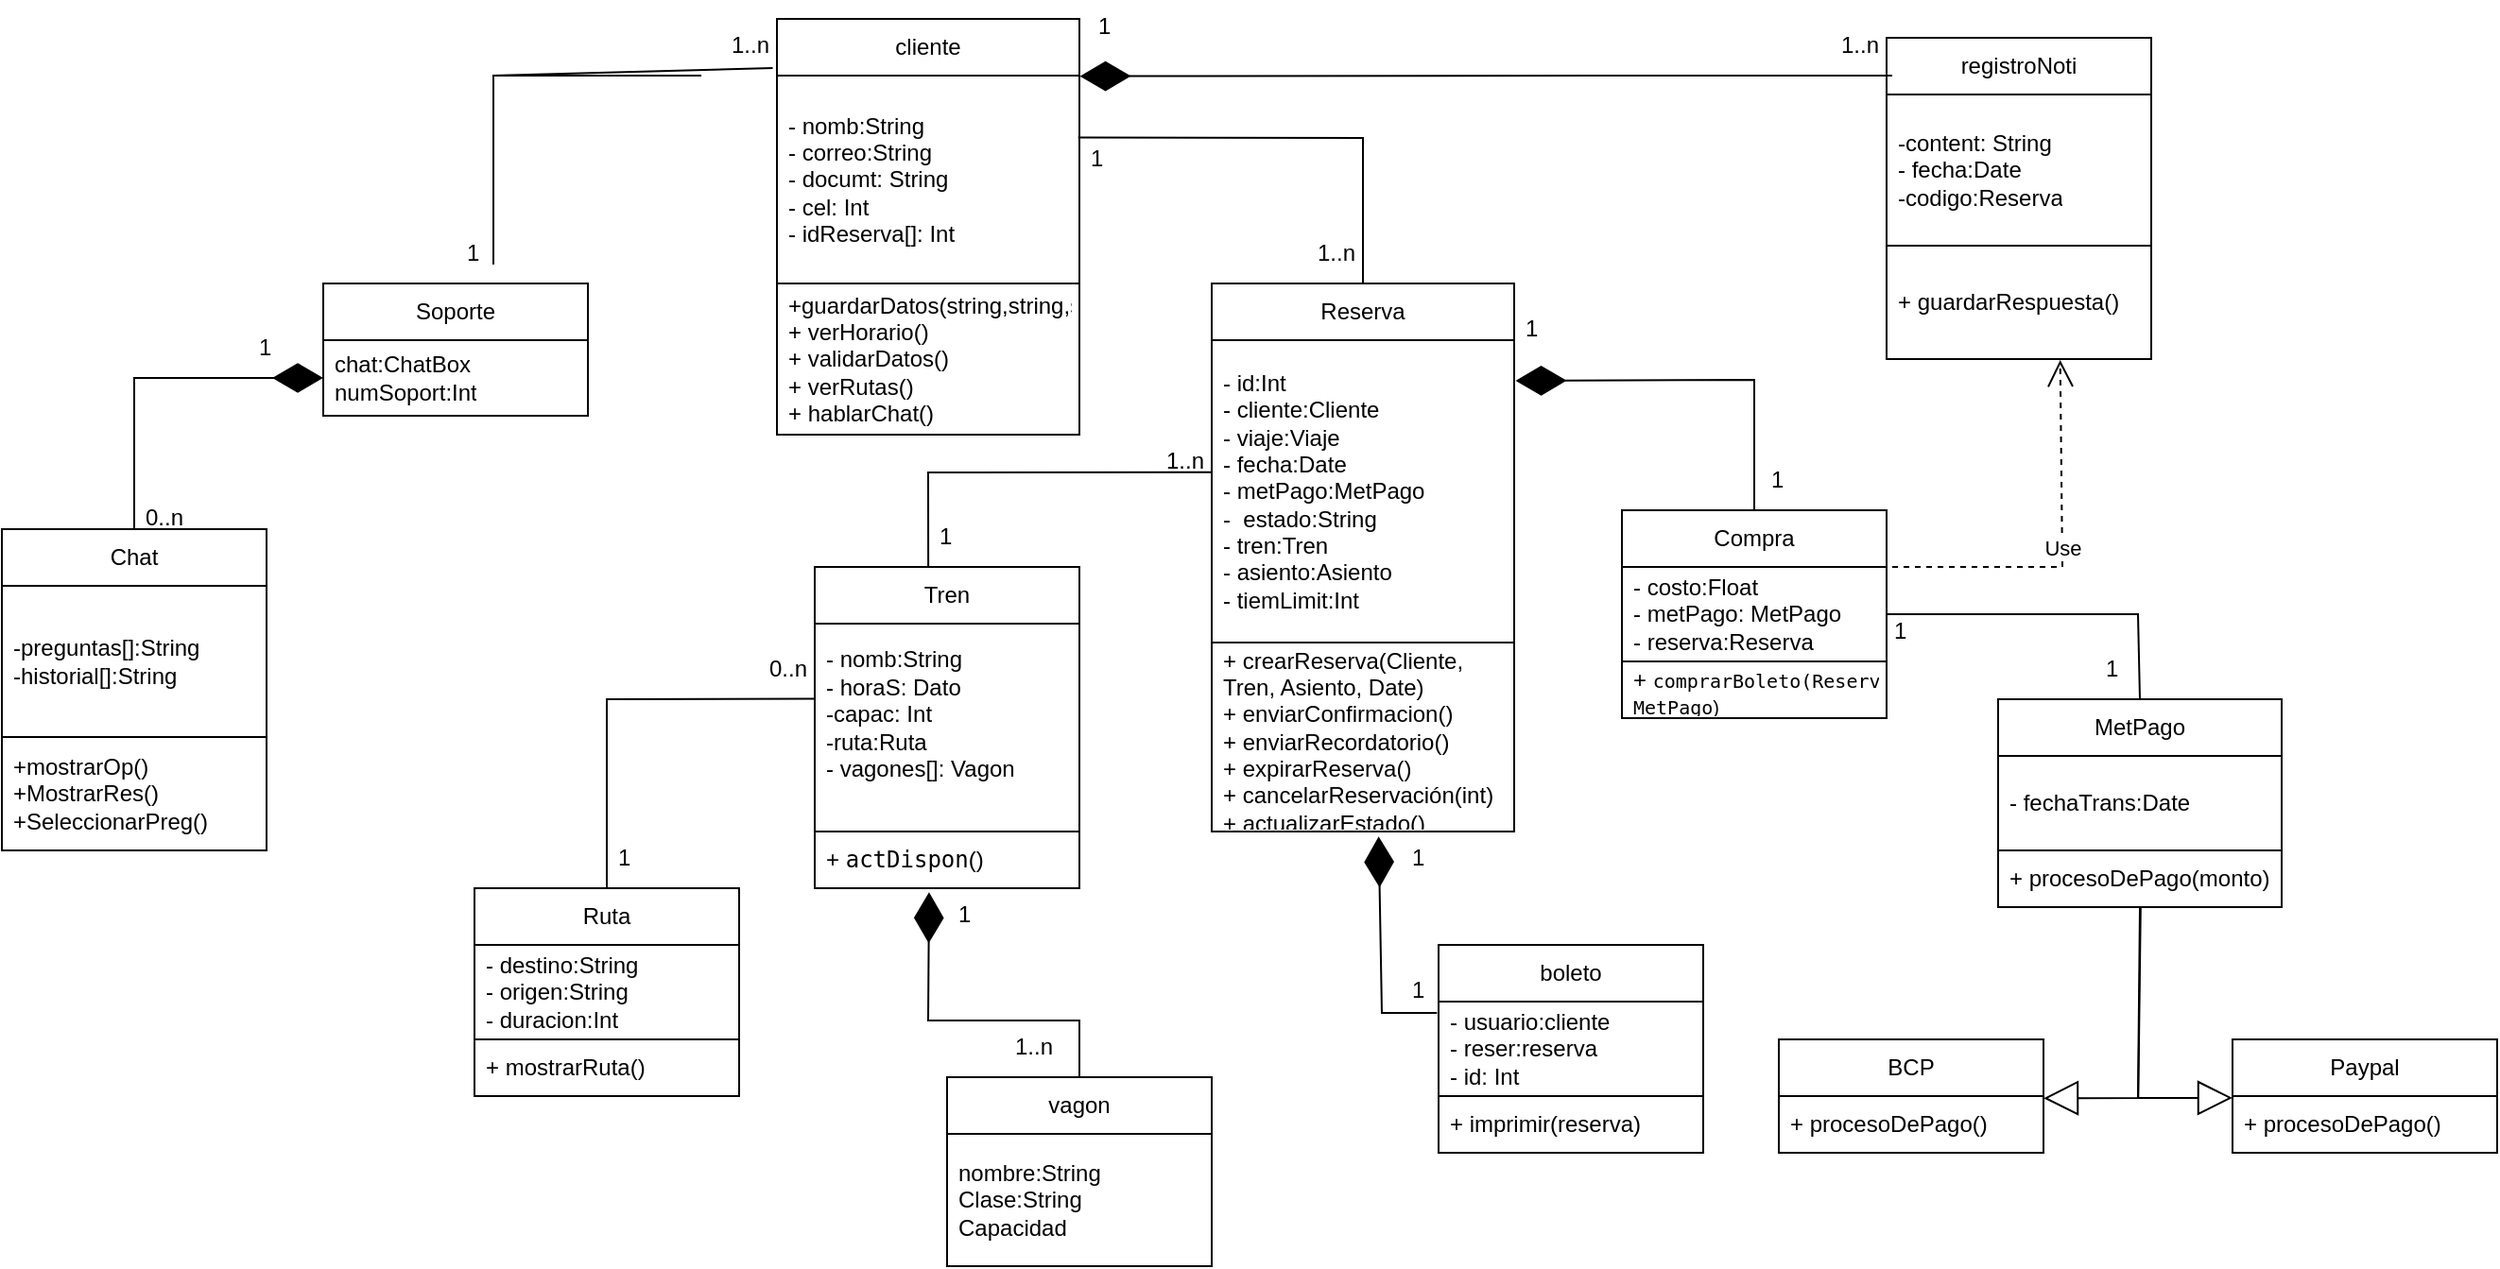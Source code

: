 <mxfile version="27.0.1">
  <diagram name="Página-1" id="nc0Zv5TLXSGAJeCwMNtv">
    <mxGraphModel dx="1122" dy="535" grid="1" gridSize="10" guides="1" tooltips="1" connect="1" arrows="1" fold="1" page="1" pageScale="1" pageWidth="827" pageHeight="1169" math="0" shadow="0">
      <root>
        <mxCell id="0" />
        <mxCell id="1" parent="0" />
        <mxCell id="ogkMOu5biMICqxZUdlQB-2" value="cliente" style="swimlane;fontStyle=0;childLayout=stackLayout;horizontal=1;startSize=30;horizontalStack=0;resizeParent=1;resizeParentMax=0;resizeLast=0;collapsible=1;marginBottom=0;whiteSpace=wrap;html=1;" parent="1" vertex="1">
          <mxGeometry x="240" y="30" width="160" height="220" as="geometry" />
        </mxCell>
        <mxCell id="ogkMOu5biMICqxZUdlQB-3" value="&lt;div&gt;- nomb:String&lt;/div&gt;&lt;div&gt;- correo:String&lt;/div&gt;&lt;div&gt;- documt: String&lt;/div&gt;&lt;div&gt;- cel: Int&lt;/div&gt;&lt;div&gt;- idReserva[]: Int&lt;/div&gt;" style="text;strokeColor=none;fillColor=none;align=left;verticalAlign=middle;spacingLeft=4;spacingRight=4;overflow=hidden;points=[[0,0.5],[1,0.5]];portConstraint=eastwest;rotatable=0;whiteSpace=wrap;html=1;" parent="ogkMOu5biMICqxZUdlQB-2" vertex="1">
          <mxGeometry y="30" width="160" height="110" as="geometry" />
        </mxCell>
        <mxCell id="ogkMOu5biMICqxZUdlQB-4" value="&lt;div&gt;+guardarDatos(string,string,string,int)&lt;/div&gt;&lt;div&gt;+ verHorario()&lt;/div&gt;&lt;div&gt;+ validarDatos()&lt;/div&gt;+ verRutas()&lt;br&gt;+ hablarChat()" style="text;strokeColor=default;fillColor=none;align=left;verticalAlign=middle;spacingLeft=4;spacingRight=4;overflow=hidden;points=[[0,0.5],[1,0.5]];portConstraint=eastwest;rotatable=0;whiteSpace=wrap;html=1;" parent="ogkMOu5biMICqxZUdlQB-2" vertex="1">
          <mxGeometry y="140" width="160" height="80" as="geometry" />
        </mxCell>
        <mxCell id="ogkMOu5biMICqxZUdlQB-6" value="boleto" style="swimlane;fontStyle=0;childLayout=stackLayout;horizontal=1;startSize=30;horizontalStack=0;resizeParent=1;resizeParentMax=0;resizeLast=0;collapsible=1;marginBottom=0;whiteSpace=wrap;html=1;" parent="1" vertex="1">
          <mxGeometry x="590" y="520" width="140" height="110" as="geometry" />
        </mxCell>
        <mxCell id="ogkMOu5biMICqxZUdlQB-7" value="&lt;div&gt;- usuario:cliente&lt;/div&gt;&lt;div&gt;- reser:reserva&lt;/div&gt;&lt;div&gt;- id: Int&lt;/div&gt;" style="text;strokeColor=none;fillColor=none;align=left;verticalAlign=middle;spacingLeft=4;spacingRight=4;overflow=hidden;points=[[0,0.5],[1,0.5]];portConstraint=eastwest;rotatable=0;whiteSpace=wrap;html=1;" parent="ogkMOu5biMICqxZUdlQB-6" vertex="1">
          <mxGeometry y="30" width="140" height="50" as="geometry" />
        </mxCell>
        <mxCell id="ogkMOu5biMICqxZUdlQB-8" value="+ imprimir(reserva)" style="text;strokeColor=default;fillColor=none;align=left;verticalAlign=middle;spacingLeft=4;spacingRight=4;overflow=hidden;points=[[0,0.5],[1,0.5]];portConstraint=eastwest;rotatable=0;whiteSpace=wrap;html=1;" parent="ogkMOu5biMICqxZUdlQB-6" vertex="1">
          <mxGeometry y="80" width="140" height="30" as="geometry" />
        </mxCell>
        <mxCell id="ogkMOu5biMICqxZUdlQB-9" value="Reserva" style="swimlane;fontStyle=0;childLayout=stackLayout;horizontal=1;startSize=30;horizontalStack=0;resizeParent=1;resizeParentMax=0;resizeLast=0;collapsible=1;marginBottom=0;whiteSpace=wrap;html=1;" parent="1" vertex="1">
          <mxGeometry x="470" y="170" width="160" height="290" as="geometry" />
        </mxCell>
        <mxCell id="ogkMOu5biMICqxZUdlQB-10" value="&lt;div&gt;- id:Int&lt;/div&gt;&lt;div&gt;- cliente:Cliente&lt;/div&gt;- viaje:Viaje&lt;br&gt;- fecha:Date&lt;br&gt;- metPago:MetPago&lt;br&gt;-&amp;nbsp; estado:String&lt;br&gt;- tren:Tren&lt;br&gt;- asiento:Asiento&lt;br&gt;&lt;div&gt;- tiemLimit:Int&lt;/div&gt;" style="text;strokeColor=none;fillColor=none;align=left;verticalAlign=middle;spacingLeft=4;spacingRight=4;overflow=hidden;points=[[0,0.5],[1,0.5]];portConstraint=eastwest;rotatable=0;whiteSpace=wrap;html=1;" parent="ogkMOu5biMICqxZUdlQB-9" vertex="1">
          <mxGeometry y="30" width="160" height="160" as="geometry" />
        </mxCell>
        <mxCell id="ogkMOu5biMICqxZUdlQB-11" value="&lt;div&gt;+ &lt;code&gt;&lt;font face=&quot;Helvetica&quot;&gt;crearReserva(Cliente, Tren, Asiento, Date)&lt;/font&gt;&lt;/code&gt;&lt;/div&gt;&lt;div&gt;+ enviarConfirmacion()&lt;/div&gt;&lt;div&gt;+ enviarRecordatorio()&lt;/div&gt;+ expirarReserva()&lt;br&gt;+ cancelarReservación(int)&lt;br&gt;+ actualizarEstado()" style="text;strokeColor=default;fillColor=none;align=left;verticalAlign=middle;spacingLeft=4;spacingRight=4;overflow=hidden;points=[[0,0.5],[1,0.5]];portConstraint=eastwest;rotatable=0;whiteSpace=wrap;html=1;" parent="ogkMOu5biMICqxZUdlQB-9" vertex="1">
          <mxGeometry y="190" width="160" height="100" as="geometry" />
        </mxCell>
        <mxCell id="ogkMOu5biMICqxZUdlQB-12" value="Compra" style="swimlane;fontStyle=0;childLayout=stackLayout;horizontal=1;startSize=30;horizontalStack=0;resizeParent=1;resizeParentMax=0;resizeLast=0;collapsible=1;marginBottom=0;whiteSpace=wrap;html=1;" parent="1" vertex="1">
          <mxGeometry x="687" y="290" width="140" height="110" as="geometry" />
        </mxCell>
        <mxCell id="ogkMOu5biMICqxZUdlQB-13" value="&lt;div&gt;- costo:Float&lt;/div&gt;&lt;div&gt;- metPago: MetPago&lt;/div&gt;&lt;div&gt;- reserva:Reserva&lt;/div&gt;" style="text;strokeColor=none;fillColor=none;align=left;verticalAlign=middle;spacingLeft=4;spacingRight=4;overflow=hidden;points=[[0,0.5],[1,0.5]];portConstraint=eastwest;rotatable=0;whiteSpace=wrap;html=1;" parent="ogkMOu5biMICqxZUdlQB-12" vertex="1">
          <mxGeometry y="30" width="140" height="50" as="geometry" />
        </mxCell>
        <mxCell id="ogkMOu5biMICqxZUdlQB-14" value="&lt;font face=&quot;Helvetica&quot;&gt;+&amp;nbsp;&lt;font style=&quot;font-size: 10px;&quot;&gt;&lt;code&gt;comprarBoleto(Reserva, MetPago&lt;/code&gt;)&lt;/font&gt;&lt;/font&gt;" style="text;strokeColor=default;fillColor=none;align=left;verticalAlign=middle;spacingLeft=4;spacingRight=4;overflow=hidden;points=[[0,0.5],[1,0.5]];portConstraint=eastwest;rotatable=0;whiteSpace=wrap;html=1;" parent="ogkMOu5biMICqxZUdlQB-12" vertex="1">
          <mxGeometry y="80" width="140" height="30" as="geometry" />
        </mxCell>
        <mxCell id="ogkMOu5biMICqxZUdlQB-15" value="MetPago" style="swimlane;fontStyle=0;childLayout=stackLayout;horizontal=1;startSize=30;horizontalStack=0;resizeParent=1;resizeParentMax=0;resizeLast=0;collapsible=1;marginBottom=0;whiteSpace=wrap;html=1;" parent="1" vertex="1">
          <mxGeometry x="886" y="390" width="150" height="110" as="geometry" />
        </mxCell>
        <mxCell id="ogkMOu5biMICqxZUdlQB-16" value="- fechaTrans:Date" style="text;strokeColor=none;fillColor=none;align=left;verticalAlign=middle;spacingLeft=4;spacingRight=4;overflow=hidden;points=[[0,0.5],[1,0.5]];portConstraint=eastwest;rotatable=0;whiteSpace=wrap;html=1;" parent="ogkMOu5biMICqxZUdlQB-15" vertex="1">
          <mxGeometry y="30" width="150" height="50" as="geometry" />
        </mxCell>
        <mxCell id="ogkMOu5biMICqxZUdlQB-17" value="+ procesoDePago(monto)" style="text;strokeColor=default;fillColor=none;align=left;verticalAlign=middle;spacingLeft=4;spacingRight=4;overflow=hidden;points=[[0,0.5],[1,0.5]];portConstraint=eastwest;rotatable=0;whiteSpace=wrap;html=1;" parent="ogkMOu5biMICqxZUdlQB-15" vertex="1">
          <mxGeometry y="80" width="150" height="30" as="geometry" />
        </mxCell>
        <mxCell id="ogkMOu5biMICqxZUdlQB-18" value="BCP" style="swimlane;fontStyle=0;childLayout=stackLayout;horizontal=1;startSize=30;horizontalStack=0;resizeParent=1;resizeParentMax=0;resizeLast=0;collapsible=1;marginBottom=0;whiteSpace=wrap;html=1;" parent="1" vertex="1">
          <mxGeometry x="770" y="570" width="140" height="60" as="geometry" />
        </mxCell>
        <mxCell id="ogkMOu5biMICqxZUdlQB-20" value="+ procesoDePago()" style="text;strokeColor=default;fillColor=none;align=left;verticalAlign=middle;spacingLeft=4;spacingRight=4;overflow=hidden;points=[[0,0.5],[1,0.5]];portConstraint=eastwest;rotatable=0;whiteSpace=wrap;html=1;" parent="ogkMOu5biMICqxZUdlQB-18" vertex="1">
          <mxGeometry y="30" width="140" height="30" as="geometry" />
        </mxCell>
        <mxCell id="ogkMOu5biMICqxZUdlQB-21" value="Paypal" style="swimlane;fontStyle=0;childLayout=stackLayout;horizontal=1;startSize=30;horizontalStack=0;resizeParent=1;resizeParentMax=0;resizeLast=0;collapsible=1;marginBottom=0;whiteSpace=wrap;html=1;" parent="1" vertex="1">
          <mxGeometry x="1010" y="570" width="140" height="60" as="geometry" />
        </mxCell>
        <mxCell id="ogkMOu5biMICqxZUdlQB-22" value="+ procesoDePago()" style="text;strokeColor=default;fillColor=none;align=left;verticalAlign=middle;spacingLeft=4;spacingRight=4;overflow=hidden;points=[[0,0.5],[1,0.5]];portConstraint=eastwest;rotatable=0;whiteSpace=wrap;html=1;" parent="ogkMOu5biMICqxZUdlQB-21" vertex="1">
          <mxGeometry y="30" width="140" height="30" as="geometry" />
        </mxCell>
        <mxCell id="ogkMOu5biMICqxZUdlQB-29" value="Ruta" style="swimlane;fontStyle=0;childLayout=stackLayout;horizontal=1;startSize=30;horizontalStack=0;resizeParent=1;resizeParentMax=0;resizeLast=0;collapsible=1;marginBottom=0;whiteSpace=wrap;html=1;" parent="1" vertex="1">
          <mxGeometry x="80" y="490" width="140" height="110" as="geometry" />
        </mxCell>
        <mxCell id="ogkMOu5biMICqxZUdlQB-30" value="&lt;div&gt;- destino:String&lt;/div&gt;&lt;div&gt;- origen:String&lt;/div&gt;&lt;div&gt;- duracion:Int&lt;/div&gt;" style="text;strokeColor=none;fillColor=none;align=left;verticalAlign=middle;spacingLeft=4;spacingRight=4;overflow=hidden;points=[[0,0.5],[1,0.5]];portConstraint=eastwest;rotatable=0;whiteSpace=wrap;html=1;" parent="ogkMOu5biMICqxZUdlQB-29" vertex="1">
          <mxGeometry y="30" width="140" height="50" as="geometry" />
        </mxCell>
        <mxCell id="ogkMOu5biMICqxZUdlQB-31" value="+ mostrarRuta()" style="text;strokeColor=default;fillColor=none;align=left;verticalAlign=middle;spacingLeft=4;spacingRight=4;overflow=hidden;points=[[0,0.5],[1,0.5]];portConstraint=eastwest;rotatable=0;whiteSpace=wrap;html=1;" parent="ogkMOu5biMICqxZUdlQB-29" vertex="1">
          <mxGeometry y="80" width="140" height="30" as="geometry" />
        </mxCell>
        <mxCell id="ogkMOu5biMICqxZUdlQB-32" value="Tren" style="swimlane;fontStyle=0;childLayout=stackLayout;horizontal=1;startSize=30;horizontalStack=0;resizeParent=1;resizeParentMax=0;resizeLast=0;collapsible=1;marginBottom=0;whiteSpace=wrap;html=1;" parent="1" vertex="1">
          <mxGeometry x="260" y="320" width="140" height="170" as="geometry" />
        </mxCell>
        <mxCell id="ogkMOu5biMICqxZUdlQB-33" value="&lt;div&gt;- nomb:String&lt;/div&gt;&lt;div&gt;- horaS: Dato&lt;/div&gt;&lt;div&gt;-capac: Int&lt;/div&gt;&lt;div&gt;-ruta:Ruta&lt;/div&gt;&lt;div&gt;- vagones[]: Vagon&lt;/div&gt;&lt;div&gt;&lt;br&gt;&lt;/div&gt;" style="text;strokeColor=none;fillColor=none;align=left;verticalAlign=middle;spacingLeft=4;spacingRight=4;overflow=hidden;points=[[0,0.5],[1,0.5]];portConstraint=eastwest;rotatable=0;whiteSpace=wrap;html=1;" parent="ogkMOu5biMICqxZUdlQB-32" vertex="1">
          <mxGeometry y="30" width="140" height="110" as="geometry" />
        </mxCell>
        <mxCell id="ogkMOu5biMICqxZUdlQB-34" value="+&amp;nbsp;&lt;code data-end=&quot;497&quot; data-start=&quot;486&quot;&gt;actDispon&lt;/code&gt;()" style="text;strokeColor=default;fillColor=none;align=left;verticalAlign=middle;spacingLeft=4;spacingRight=4;overflow=hidden;points=[[0,0.5],[1,0.5]];portConstraint=eastwest;rotatable=0;whiteSpace=wrap;html=1;" parent="ogkMOu5biMICqxZUdlQB-32" vertex="1">
          <mxGeometry y="140" width="140" height="30" as="geometry" />
        </mxCell>
        <mxCell id="ogkMOu5biMICqxZUdlQB-35" value="Chat" style="swimlane;fontStyle=0;childLayout=stackLayout;horizontal=1;startSize=30;horizontalStack=0;resizeParent=1;resizeParentMax=0;resizeLast=0;collapsible=1;marginBottom=0;whiteSpace=wrap;html=1;" parent="1" vertex="1">
          <mxGeometry x="-170" y="300" width="140" height="170" as="geometry" />
        </mxCell>
        <mxCell id="ogkMOu5biMICqxZUdlQB-36" value="-preguntas[]:String&lt;br&gt;-historial[]:String" style="text;strokeColor=none;fillColor=none;align=left;verticalAlign=middle;spacingLeft=4;spacingRight=4;overflow=hidden;points=[[0,0.5],[1,0.5]];portConstraint=eastwest;rotatable=0;whiteSpace=wrap;html=1;" parent="ogkMOu5biMICqxZUdlQB-35" vertex="1">
          <mxGeometry y="30" width="140" height="80" as="geometry" />
        </mxCell>
        <mxCell id="ogkMOu5biMICqxZUdlQB-37" value="+mostrarOp()&lt;br&gt;+MostrarRes()&lt;br&gt;+SeleccionarPreg()" style="text;strokeColor=default;fillColor=none;align=left;verticalAlign=middle;spacingLeft=4;spacingRight=4;overflow=hidden;points=[[0,0.5],[1,0.5]];portConstraint=eastwest;rotatable=0;whiteSpace=wrap;html=1;" parent="ogkMOu5biMICqxZUdlQB-35" vertex="1">
          <mxGeometry y="110" width="140" height="60" as="geometry" />
        </mxCell>
        <mxCell id="ogkMOu5biMICqxZUdlQB-38" value="Soporte" style="swimlane;fontStyle=0;childLayout=stackLayout;horizontal=1;startSize=30;horizontalStack=0;resizeParent=1;resizeParentMax=0;resizeLast=0;collapsible=1;marginBottom=0;whiteSpace=wrap;html=1;" parent="1" vertex="1">
          <mxGeometry y="170" width="140" height="70" as="geometry" />
        </mxCell>
        <mxCell id="ogkMOu5biMICqxZUdlQB-39" value="chat:ChatBox&lt;br&gt;numSoport:Int" style="text;strokeColor=none;fillColor=none;align=left;verticalAlign=middle;spacingLeft=4;spacingRight=4;overflow=hidden;points=[[0,0.5],[1,0.5]];portConstraint=eastwest;rotatable=0;whiteSpace=wrap;html=1;" parent="ogkMOu5biMICqxZUdlQB-38" vertex="1">
          <mxGeometry y="30" width="140" height="40" as="geometry" />
        </mxCell>
        <mxCell id="ogkMOu5biMICqxZUdlQB-45" value="registroNoti" style="swimlane;fontStyle=0;childLayout=stackLayout;horizontal=1;startSize=30;horizontalStack=0;resizeParent=1;resizeParentMax=0;resizeLast=0;collapsible=1;marginBottom=0;whiteSpace=wrap;html=1;" parent="1" vertex="1">
          <mxGeometry x="827" y="40" width="140" height="170" as="geometry" />
        </mxCell>
        <mxCell id="ogkMOu5biMICqxZUdlQB-46" value="-content: String&lt;br&gt;- fecha:Date&lt;br&gt;-codigo:Reserva" style="text;strokeColor=none;fillColor=none;align=left;verticalAlign=middle;spacingLeft=4;spacingRight=4;overflow=hidden;points=[[0,0.5],[1,0.5]];portConstraint=eastwest;rotatable=0;whiteSpace=wrap;html=1;" parent="ogkMOu5biMICqxZUdlQB-45" vertex="1">
          <mxGeometry y="30" width="140" height="80" as="geometry" />
        </mxCell>
        <mxCell id="ogkMOu5biMICqxZUdlQB-47" value="+ guardarRespuesta()" style="text;strokeColor=default;fillColor=none;align=left;verticalAlign=middle;spacingLeft=4;spacingRight=4;overflow=hidden;points=[[0,0.5],[1,0.5]];portConstraint=eastwest;rotatable=0;whiteSpace=wrap;html=1;" parent="ogkMOu5biMICqxZUdlQB-45" vertex="1">
          <mxGeometry y="110" width="140" height="60" as="geometry" />
        </mxCell>
        <mxCell id="ogkMOu5biMICqxZUdlQB-48" value="" style="endArrow=none;html=1;rounded=0;entryX=0.5;entryY=0;entryDx=0;entryDy=0;exitX=0.996;exitY=0.298;exitDx=0;exitDy=0;exitPerimeter=0;" parent="1" source="ogkMOu5biMICqxZUdlQB-3" target="ogkMOu5biMICqxZUdlQB-9" edge="1">
          <mxGeometry width="50" height="50" relative="1" as="geometry">
            <mxPoint x="420" y="210" as="sourcePoint" />
            <mxPoint x="470" y="160" as="targetPoint" />
            <Array as="points">
              <mxPoint x="550" y="93" />
            </Array>
          </mxGeometry>
        </mxCell>
        <mxCell id="ogkMOu5biMICqxZUdlQB-51" value="" style="endArrow=diamondThin;endFill=1;endSize=24;html=1;rounded=0;entryX=1.005;entryY=0.134;entryDx=0;entryDy=0;entryPerimeter=0;exitX=0.5;exitY=0;exitDx=0;exitDy=0;" parent="1" source="ogkMOu5biMICqxZUdlQB-12" target="ogkMOu5biMICqxZUdlQB-10" edge="1">
          <mxGeometry width="160" relative="1" as="geometry">
            <mxPoint x="540" y="340" as="sourcePoint" />
            <mxPoint x="700" y="340" as="targetPoint" />
            <Array as="points">
              <mxPoint x="757" y="221" />
            </Array>
          </mxGeometry>
        </mxCell>
        <mxCell id="ogkMOu5biMICqxZUdlQB-53" value="" style="endArrow=none;html=1;rounded=0;entryX=0.5;entryY=0;entryDx=0;entryDy=0;exitX=1;exitY=0.5;exitDx=0;exitDy=0;" parent="1" source="ogkMOu5biMICqxZUdlQB-13" target="ogkMOu5biMICqxZUdlQB-15" edge="1">
          <mxGeometry width="50" height="50" relative="1" as="geometry">
            <mxPoint x="940" y="370" as="sourcePoint" />
            <mxPoint x="990" y="320" as="targetPoint" />
            <Array as="points">
              <mxPoint x="960" y="345" />
            </Array>
          </mxGeometry>
        </mxCell>
        <mxCell id="ogkMOu5biMICqxZUdlQB-56" value="" style="endArrow=none;html=1;rounded=0;entryX=1.008;entryY=0.992;entryDx=0;entryDy=0;exitX=0.5;exitY=0;exitDx=0;exitDy=0;entryPerimeter=0;" parent="1" source="ogkMOu5biMICqxZUdlQB-29" target="Q_PMKFOHTq-ssS7IUete-23" edge="1">
          <mxGeometry width="50" height="50" relative="1" as="geometry">
            <mxPoint x="140" y="460" as="sourcePoint" />
            <mxPoint x="190" y="410" as="targetPoint" />
            <Array as="points">
              <mxPoint x="150" y="390" />
            </Array>
          </mxGeometry>
        </mxCell>
        <mxCell id="ogkMOu5biMICqxZUdlQB-57" value="" style="endArrow=none;html=1;rounded=0;entryX=0;entryY=0.437;entryDx=0;entryDy=0;exitX=0.429;exitY=0;exitDx=0;exitDy=0;entryPerimeter=0;exitPerimeter=0;" parent="1" source="ogkMOu5biMICqxZUdlQB-32" target="ogkMOu5biMICqxZUdlQB-10" edge="1">
          <mxGeometry width="50" height="50" relative="1" as="geometry">
            <mxPoint x="160" y="500" as="sourcePoint" />
            <mxPoint x="270" y="400" as="targetPoint" />
            <Array as="points">
              <mxPoint x="320" y="270" />
            </Array>
          </mxGeometry>
        </mxCell>
        <mxCell id="ogkMOu5biMICqxZUdlQB-63" value="" style="endArrow=diamondThin;endFill=1;endSize=24;html=1;rounded=0;entryX=0;entryY=0.5;entryDx=0;entryDy=0;exitX=0.5;exitY=0;exitDx=0;exitDy=0;" parent="1" source="ogkMOu5biMICqxZUdlQB-35" target="ogkMOu5biMICqxZUdlQB-39" edge="1">
          <mxGeometry width="160" relative="1" as="geometry">
            <mxPoint x="60" y="260" as="sourcePoint" />
            <mxPoint x="220" y="260" as="targetPoint" />
            <Array as="points">
              <mxPoint x="-100" y="220" />
            </Array>
          </mxGeometry>
        </mxCell>
        <mxCell id="Q_PMKFOHTq-ssS7IUete-1" value="" style="endArrow=diamondThin;endFill=1;endSize=24;html=1;rounded=0;entryX=1.002;entryY=0.003;entryDx=0;entryDy=0;entryPerimeter=0;exitX=0.021;exitY=0.118;exitDx=0;exitDy=0;exitPerimeter=0;" parent="1" source="ogkMOu5biMICqxZUdlQB-45" target="ogkMOu5biMICqxZUdlQB-3" edge="1">
          <mxGeometry width="160" relative="1" as="geometry">
            <mxPoint x="673" y="129" as="sourcePoint" />
            <mxPoint x="547" y="60" as="targetPoint" />
            <Array as="points">
              <mxPoint x="673" y="60" />
            </Array>
          </mxGeometry>
        </mxCell>
        <mxCell id="Q_PMKFOHTq-ssS7IUete-2" value="Use" style="endArrow=open;endSize=12;dashed=1;html=1;rounded=0;entryX=0.656;entryY=1.008;entryDx=0;entryDy=0;entryPerimeter=0;" parent="1" target="ogkMOu5biMICqxZUdlQB-47" edge="1">
          <mxGeometry width="160" relative="1" as="geometry">
            <mxPoint x="830" y="320" as="sourcePoint" />
            <mxPoint x="935.36" y="230" as="targetPoint" />
            <Array as="points">
              <mxPoint x="920" y="320" />
            </Array>
          </mxGeometry>
        </mxCell>
        <mxCell id="Q_PMKFOHTq-ssS7IUete-3" value="" style="endArrow=block;endSize=16;endFill=0;html=1;rounded=0;exitX=0.509;exitY=0.967;exitDx=0;exitDy=0;exitPerimeter=0;entryX=0.999;entryY=0.005;entryDx=0;entryDy=0;entryPerimeter=0;" parent="1" edge="1">
          <mxGeometry x="-0.598" y="49" width="160" relative="1" as="geometry">
            <mxPoint x="961.4" y="500" as="sourcePoint" />
            <mxPoint x="910.0" y="601.14" as="targetPoint" />
            <Array as="points">
              <mxPoint x="960.14" y="600.99" />
            </Array>
            <mxPoint as="offset" />
          </mxGeometry>
        </mxCell>
        <mxCell id="Q_PMKFOHTq-ssS7IUete-4" value="" style="endArrow=block;endSize=16;endFill=0;html=1;rounded=0;exitX=0.509;exitY=0.967;exitDx=0;exitDy=0;exitPerimeter=0;entryX=0;entryY=0.033;entryDx=0;entryDy=0;entryPerimeter=0;" parent="1" target="ogkMOu5biMICqxZUdlQB-22" edge="1">
          <mxGeometry x="0.061" y="-10" width="160" relative="1" as="geometry">
            <mxPoint x="961" y="500" as="sourcePoint" />
            <mxPoint x="910" y="601" as="targetPoint" />
            <Array as="points">
              <mxPoint x="960" y="601" />
            </Array>
            <mxPoint as="offset" />
          </mxGeometry>
        </mxCell>
        <mxCell id="Q_PMKFOHTq-ssS7IUete-5" value="1" style="text;strokeColor=none;fillColor=none;align=left;verticalAlign=top;spacingLeft=4;spacingRight=4;overflow=hidden;rotatable=0;points=[[0,0.5],[1,0.5]];portConstraint=eastwest;whiteSpace=wrap;html=1;" parent="1" vertex="1">
          <mxGeometry x="400" y="90" width="20" height="30" as="geometry" />
        </mxCell>
        <mxCell id="Q_PMKFOHTq-ssS7IUete-6" value="1..n" style="text;strokeColor=none;fillColor=none;align=left;verticalAlign=top;spacingLeft=4;spacingRight=4;overflow=hidden;rotatable=0;points=[[0,0.5],[1,0.5]];portConstraint=eastwest;whiteSpace=wrap;html=1;" parent="1" vertex="1">
          <mxGeometry x="520" y="140" width="30" height="30" as="geometry" />
        </mxCell>
        <mxCell id="Q_PMKFOHTq-ssS7IUete-7" value="1" style="text;strokeColor=none;fillColor=none;align=left;verticalAlign=top;spacingLeft=4;spacingRight=4;overflow=hidden;rotatable=0;points=[[0,0.5],[1,0.5]];portConstraint=eastwest;whiteSpace=wrap;html=1;" parent="1" vertex="1">
          <mxGeometry x="404" y="20" width="20" height="30" as="geometry" />
        </mxCell>
        <mxCell id="Q_PMKFOHTq-ssS7IUete-9" value="1..n" style="text;strokeColor=none;fillColor=none;align=left;verticalAlign=top;spacingLeft=4;spacingRight=4;overflow=hidden;rotatable=0;points=[[0,0.5],[1,0.5]];portConstraint=eastwest;whiteSpace=wrap;html=1;" parent="1" vertex="1">
          <mxGeometry x="797" y="30" width="30" height="30" as="geometry" />
        </mxCell>
        <mxCell id="Q_PMKFOHTq-ssS7IUete-10" value="1" style="text;strokeColor=none;fillColor=none;align=left;verticalAlign=top;spacingLeft=4;spacingRight=4;overflow=hidden;rotatable=0;points=[[0,0.5],[1,0.5]];portConstraint=eastwest;whiteSpace=wrap;html=1;" parent="1" vertex="1">
          <mxGeometry x="630" y="180" width="30" height="30" as="geometry" />
        </mxCell>
        <mxCell id="Q_PMKFOHTq-ssS7IUete-11" value="1" style="text;strokeColor=none;fillColor=none;align=left;verticalAlign=top;spacingLeft=4;spacingRight=4;overflow=hidden;rotatable=0;points=[[0,0.5],[1,0.5]];portConstraint=eastwest;whiteSpace=wrap;html=1;" parent="1" vertex="1">
          <mxGeometry x="760" y="260" width="30" height="30" as="geometry" />
        </mxCell>
        <mxCell id="Q_PMKFOHTq-ssS7IUete-12" value="1" style="text;strokeColor=none;fillColor=none;align=left;verticalAlign=top;spacingLeft=4;spacingRight=4;overflow=hidden;rotatable=0;points=[[0,0.5],[1,0.5]];portConstraint=eastwest;whiteSpace=wrap;html=1;" parent="1" vertex="1">
          <mxGeometry x="825" y="340" width="30" height="30" as="geometry" />
        </mxCell>
        <mxCell id="Q_PMKFOHTq-ssS7IUete-13" value="1" style="text;strokeColor=none;fillColor=none;align=left;verticalAlign=top;spacingLeft=4;spacingRight=4;overflow=hidden;rotatable=0;points=[[0,0.5],[1,0.5]];portConstraint=eastwest;whiteSpace=wrap;html=1;" parent="1" vertex="1">
          <mxGeometry x="937" y="360" width="30" height="30" as="geometry" />
        </mxCell>
        <mxCell id="Q_PMKFOHTq-ssS7IUete-15" value="1" style="text;strokeColor=none;fillColor=none;align=left;verticalAlign=top;spacingLeft=4;spacingRight=4;overflow=hidden;rotatable=0;points=[[0,0.5],[1,0.5]];portConstraint=eastwest;whiteSpace=wrap;html=1;" parent="1" vertex="1">
          <mxGeometry x="320" y="290" width="20" height="30" as="geometry" />
        </mxCell>
        <mxCell id="Q_PMKFOHTq-ssS7IUete-16" value="1..n" style="text;strokeColor=none;fillColor=none;align=left;verticalAlign=top;spacingLeft=4;spacingRight=4;overflow=hidden;rotatable=0;points=[[0,0.5],[1,0.5]];portConstraint=eastwest;whiteSpace=wrap;html=1;" parent="1" vertex="1">
          <mxGeometry x="440" y="250" width="30" height="30" as="geometry" />
        </mxCell>
        <mxCell id="Q_PMKFOHTq-ssS7IUete-17" value="1" style="text;strokeColor=none;fillColor=none;align=left;verticalAlign=top;spacingLeft=4;spacingRight=4;overflow=hidden;rotatable=0;points=[[0,0.5],[1,0.5]];portConstraint=eastwest;whiteSpace=wrap;html=1;" parent="1" vertex="1">
          <mxGeometry x="70" y="140" width="20" height="30" as="geometry" />
        </mxCell>
        <mxCell id="Q_PMKFOHTq-ssS7IUete-20" value="1" style="text;strokeColor=none;fillColor=none;align=left;verticalAlign=top;spacingLeft=4;spacingRight=4;overflow=hidden;rotatable=0;points=[[0,0.5],[1,0.5]];portConstraint=eastwest;whiteSpace=wrap;html=1;" parent="1" vertex="1">
          <mxGeometry x="-40" y="190" width="20" height="30" as="geometry" />
        </mxCell>
        <mxCell id="Q_PMKFOHTq-ssS7IUete-21" value="0..n" style="text;strokeColor=none;fillColor=none;align=left;verticalAlign=top;spacingLeft=4;spacingRight=4;overflow=hidden;rotatable=0;points=[[0,0.5],[1,0.5]];portConstraint=eastwest;whiteSpace=wrap;html=1;" parent="1" vertex="1">
          <mxGeometry x="-100" y="280" width="30" height="30" as="geometry" />
        </mxCell>
        <mxCell id="Q_PMKFOHTq-ssS7IUete-22" value="1" style="text;strokeColor=none;fillColor=none;align=left;verticalAlign=top;spacingLeft=4;spacingRight=4;overflow=hidden;rotatable=0;points=[[0,0.5],[1,0.5]];portConstraint=eastwest;whiteSpace=wrap;html=1;" parent="1" vertex="1">
          <mxGeometry x="150" y="460" width="20" height="30" as="geometry" />
        </mxCell>
        <mxCell id="Q_PMKFOHTq-ssS7IUete-23" value="0..n" style="text;strokeColor=none;fillColor=none;align=left;verticalAlign=top;spacingLeft=4;spacingRight=4;overflow=hidden;rotatable=0;points=[[0,0.5],[1,0.5]];portConstraint=eastwest;whiteSpace=wrap;html=1;" parent="1" vertex="1">
          <mxGeometry x="230" y="360" width="30" height="30" as="geometry" />
        </mxCell>
        <mxCell id="Q_PMKFOHTq-ssS7IUete-27" value="1" style="text;strokeColor=none;fillColor=none;align=left;verticalAlign=top;spacingLeft=4;spacingRight=4;overflow=hidden;rotatable=0;points=[[0,0.5],[1,0.5]];portConstraint=eastwest;whiteSpace=wrap;html=1;" parent="1" vertex="1">
          <mxGeometry x="570" y="530" width="20" height="30" as="geometry" />
        </mxCell>
        <mxCell id="Q_PMKFOHTq-ssS7IUete-28" value="" style="group" parent="1" vertex="1" connectable="0">
          <mxGeometry x="560" y="450" width="30" height="106" as="geometry" />
        </mxCell>
        <mxCell id="ogkMOu5biMICqxZUdlQB-54" value="" style="endArrow=diamondThin;endFill=1;endSize=24;html=1;rounded=0;exitX=-0.006;exitY=0.12;exitDx=0;exitDy=0;entryX=0.552;entryY=1.026;entryDx=0;entryDy=0;entryPerimeter=0;exitPerimeter=0;" parent="Q_PMKFOHTq-ssS7IUete-28" source="ogkMOu5biMICqxZUdlQB-7" target="ogkMOu5biMICqxZUdlQB-11" edge="1">
          <mxGeometry width="160" relative="1" as="geometry">
            <mxPoint x="20" y="-30" as="sourcePoint" />
            <mxPoint x="-40" y="30" as="targetPoint" />
            <Array as="points">
              <mxPoint y="106" />
            </Array>
          </mxGeometry>
        </mxCell>
        <mxCell id="Q_PMKFOHTq-ssS7IUete-26" value="1" style="text;strokeColor=none;fillColor=none;align=left;verticalAlign=top;spacingLeft=4;spacingRight=4;overflow=hidden;rotatable=0;points=[[0,0.5],[1,0.5]];portConstraint=eastwest;whiteSpace=wrap;html=1;" parent="Q_PMKFOHTq-ssS7IUete-28" vertex="1">
          <mxGeometry x="10" y="10" width="20" height="30" as="geometry" />
        </mxCell>
        <mxCell id="9Z5OxRCKMlR7c-n5L9dE-3" value="1..n" style="text;strokeColor=none;fillColor=none;align=left;verticalAlign=top;spacingLeft=4;spacingRight=4;overflow=hidden;rotatable=0;points=[[0,0.5],[1,0.5]];portConstraint=eastwest;whiteSpace=wrap;html=1;" vertex="1" parent="1">
          <mxGeometry x="210" y="30" width="30" height="30" as="geometry" />
        </mxCell>
        <mxCell id="9Z5OxRCKMlR7c-n5L9dE-4" value="" style="endArrow=none;html=1;rounded=0;entryX=0;entryY=0.5;entryDx=0;entryDy=0;exitX=0.5;exitY=0;exitDx=0;exitDy=0;" edge="1" parent="1">
          <mxGeometry width="50" height="50" relative="1" as="geometry">
            <mxPoint x="90" y="160" as="sourcePoint" />
            <mxPoint x="200" y="60" as="targetPoint" />
            <Array as="points">
              <mxPoint x="90" y="60" />
            </Array>
          </mxGeometry>
        </mxCell>
        <mxCell id="9Z5OxRCKMlR7c-n5L9dE-5" value="" style="endArrow=none;html=1;rounded=0;entryX=-0.014;entryY=-0.036;entryDx=0;entryDy=0;exitX=0.5;exitY=0;exitDx=0;exitDy=0;entryPerimeter=0;" edge="1" parent="1" target="ogkMOu5biMICqxZUdlQB-3">
          <mxGeometry width="50" height="50" relative="1" as="geometry">
            <mxPoint x="90" y="160" as="sourcePoint" />
            <mxPoint x="200" y="60" as="targetPoint" />
            <Array as="points">
              <mxPoint x="90" y="60" />
            </Array>
          </mxGeometry>
        </mxCell>
        <mxCell id="9Z5OxRCKMlR7c-n5L9dE-6" value="vagon" style="swimlane;fontStyle=0;childLayout=stackLayout;horizontal=1;startSize=30;horizontalStack=0;resizeParent=1;resizeParentMax=0;resizeLast=0;collapsible=1;marginBottom=0;whiteSpace=wrap;html=1;" vertex="1" parent="1">
          <mxGeometry x="330" y="590" width="140" height="100" as="geometry" />
        </mxCell>
        <mxCell id="9Z5OxRCKMlR7c-n5L9dE-7" value="&lt;div&gt;nombre:String&lt;/div&gt;&lt;div&gt;Clase:String&lt;/div&gt;&lt;div&gt;Capacidad&lt;/div&gt;" style="text;strokeColor=none;fillColor=none;align=left;verticalAlign=middle;spacingLeft=4;spacingRight=4;overflow=hidden;points=[[0,0.5],[1,0.5]];portConstraint=eastwest;rotatable=0;whiteSpace=wrap;html=1;" vertex="1" parent="9Z5OxRCKMlR7c-n5L9dE-6">
          <mxGeometry y="30" width="140" height="70" as="geometry" />
        </mxCell>
        <mxCell id="9Z5OxRCKMlR7c-n5L9dE-9" value="" style="endArrow=diamondThin;endFill=1;endSize=24;html=1;rounded=0;entryX=0.432;entryY=1.072;entryDx=0;entryDy=0;entryPerimeter=0;exitX=0.5;exitY=0;exitDx=0;exitDy=0;" edge="1" parent="1" target="ogkMOu5biMICqxZUdlQB-34">
          <mxGeometry width="160" relative="1" as="geometry">
            <mxPoint x="400" y="590" as="sourcePoint" />
            <mxPoint x="274" y="521" as="targetPoint" />
            <Array as="points">
              <mxPoint x="400" y="560" />
              <mxPoint x="320" y="560" />
            </Array>
          </mxGeometry>
        </mxCell>
        <mxCell id="9Z5OxRCKMlR7c-n5L9dE-10" value="1" style="text;strokeColor=none;fillColor=none;align=left;verticalAlign=top;spacingLeft=4;spacingRight=4;overflow=hidden;rotatable=0;points=[[0,0.5],[1,0.5]];portConstraint=eastwest;whiteSpace=wrap;html=1;" vertex="1" parent="1">
          <mxGeometry x="330" y="490" width="20" height="30" as="geometry" />
        </mxCell>
        <mxCell id="9Z5OxRCKMlR7c-n5L9dE-11" value="1..n" style="text;strokeColor=none;fillColor=none;align=left;verticalAlign=top;spacingLeft=4;spacingRight=4;overflow=hidden;rotatable=0;points=[[0,0.5],[1,0.5]];portConstraint=eastwest;whiteSpace=wrap;html=1;" vertex="1" parent="1">
          <mxGeometry x="360" y="560" width="30" height="30" as="geometry" />
        </mxCell>
      </root>
    </mxGraphModel>
  </diagram>
</mxfile>
